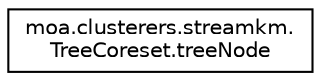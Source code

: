 digraph "Graphical Class Hierarchy"
{
 // LATEX_PDF_SIZE
  edge [fontname="Helvetica",fontsize="10",labelfontname="Helvetica",labelfontsize="10"];
  node [fontname="Helvetica",fontsize="10",shape=record];
  rankdir="LR";
  Node0 [label="moa.clusterers.streamkm.\lTreeCoreset.treeNode",height=0.2,width=0.4,color="black", fillcolor="white", style="filled",URL="$classmoa_1_1clusterers_1_1streamkm_1_1_tree_coreset_1_1tree_node.html",tooltip=" "];
}
